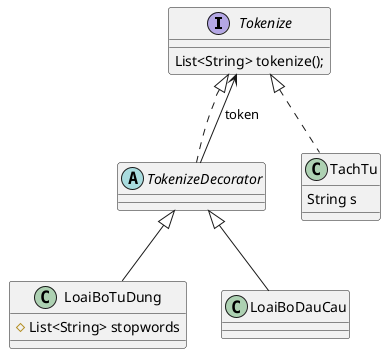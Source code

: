 @startuml
'https://plantuml.com/sequence-diagram

interface Tokenize {
    List<String> tokenize();
}

abstract class TokenizeDecorator

class TachTu {
    String s
}

class LoaiBoTuDung {
    # List<String> stopwords
}

Tokenize <|.. TachTu
Tokenize <|.. TokenizeDecorator
TokenizeDecorator <|-- LoaiBoTuDung
TokenizeDecorator <|-- LoaiBoDauCau
TokenizeDecorator --> Tokenize : token
@enduml